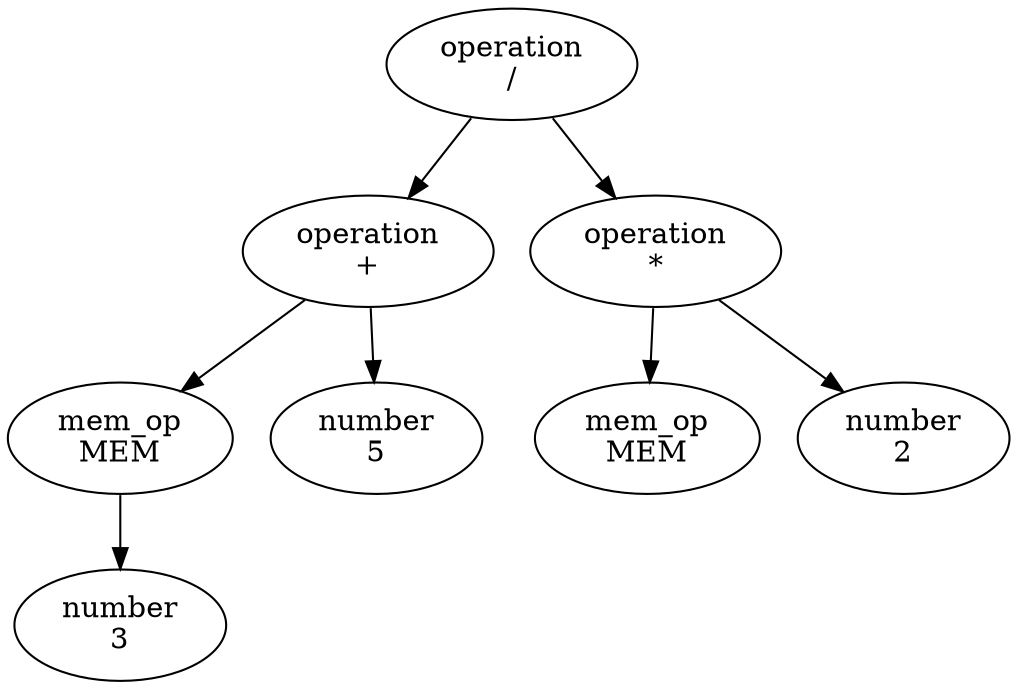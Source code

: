digraph AST {
  node0 [label="operation\n/"];
  node1 [label="operation\n+"];
  node0 -> node1;
  node2 [label="mem_op\nMEM"];
  node1 -> node2;
  node3 [label="number\n3"];
  node2 -> node3;
  node4 [label="number\n5"];
  node1 -> node4;
  node5 [label="operation\n*"];
  node0 -> node5;
  node6 [label="mem_op\nMEM"];
  node5 -> node6;
  node7 [label="number\n2"];
  node5 -> node7;
}
